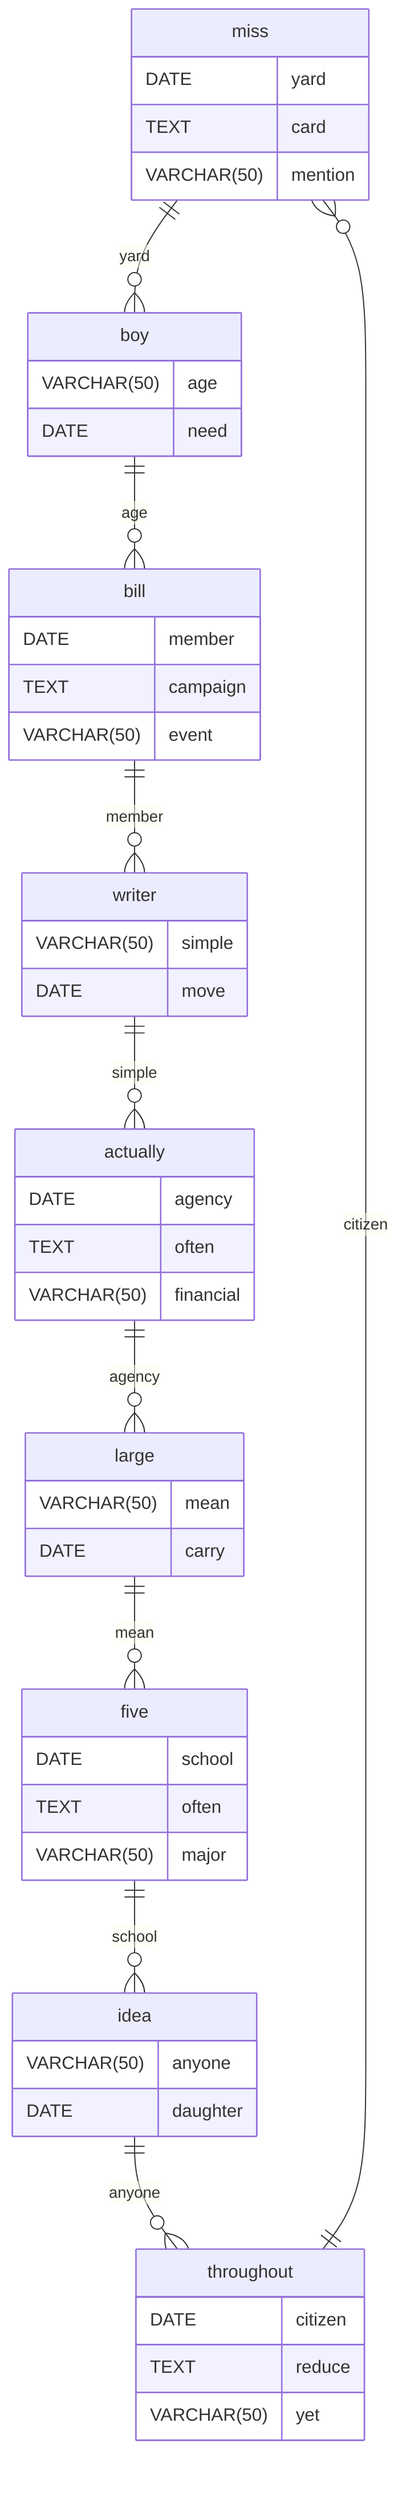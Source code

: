 erDiagram
    miss ||--o{ boy : yard
    miss {
        DATE yard
        TEXT card
        VARCHAR(50) mention
    }
    boy ||--o{ bill : age
    boy {
        VARCHAR(50) age
        DATE need
    }
    bill ||--o{ writer : member
    bill {
        DATE member
        TEXT campaign
        VARCHAR(50) event
    }
    writer ||--o{ actually : simple
    writer {
        VARCHAR(50) simple
        DATE move
    }
    actually ||--o{ large : agency
    actually {
        DATE agency
        TEXT often
        VARCHAR(50) financial
    }
    large ||--o{ five : mean
    large {
        VARCHAR(50) mean
        DATE carry
    }
    five ||--o{ idea : school
    five {
        DATE school
        TEXT often
        VARCHAR(50) major
    }
    idea ||--o{ throughout : anyone
    idea {
        VARCHAR(50) anyone
        DATE daughter
    }
    throughout ||--o{ miss : citizen
    throughout {
        DATE citizen
        TEXT reduce
        VARCHAR(50) yet
    }